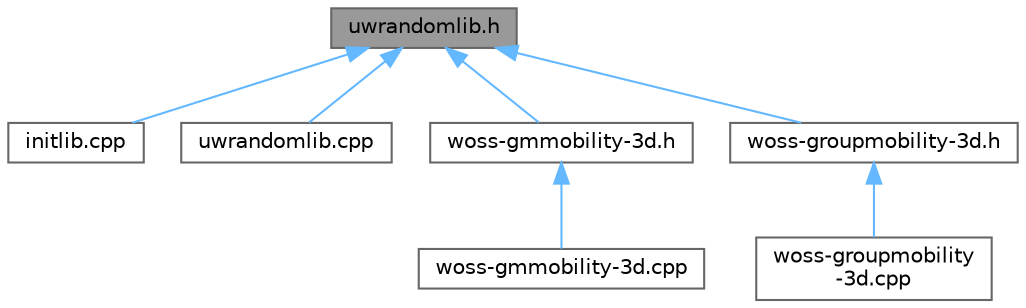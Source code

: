 digraph "uwrandomlib.h"
{
 // LATEX_PDF_SIZE
  bgcolor="transparent";
  edge [fontname=Helvetica,fontsize=10,labelfontname=Helvetica,labelfontsize=10];
  node [fontname=Helvetica,fontsize=10,shape=box,height=0.2,width=0.4];
  Node1 [id="Node000001",label="uwrandomlib.h",height=0.2,width=0.4,color="gray40", fillcolor="grey60", style="filled", fontcolor="black",tooltip="Random function header."];
  Node1 -> Node2 [id="edge1_Node000001_Node000002",dir="back",color="steelblue1",style="solid",tooltip=" "];
  Node2 [id="Node000002",label="initlib.cpp",height=0.2,width=0.4,color="grey40", fillcolor="white", style="filled",URL="$DESERT__Framework_2DESERT_2mobility_2uwrandomlib_2initlib_8cpp.html",tooltip=" "];
  Node1 -> Node3 [id="edge2_Node000001_Node000003",dir="back",color="steelblue1",style="solid",tooltip=" "];
  Node3 [id="Node000003",label="uwrandomlib.cpp",height=0.2,width=0.4,color="grey40", fillcolor="white", style="filled",URL="$uwrandomlib_8cpp.html",tooltip="Library of random variable functions."];
  Node1 -> Node4 [id="edge3_Node000001_Node000004",dir="back",color="steelblue1",style="solid",tooltip=" "];
  Node4 [id="Node000004",label="woss-gmmobility-3d.h",height=0.2,width=0.4,color="grey40", fillcolor="white", style="filled",URL="$woss-gmmobility-3d_8h.html",tooltip="This is a Gauss-Markov random mobility model designed to use with WOSS (World Ocean Simulation System..."];
  Node4 -> Node5 [id="edge4_Node000004_Node000005",dir="back",color="steelblue1",style="solid",tooltip=" "];
  Node5 [id="Node000005",label="woss-gmmobility-3d.cpp",height=0.2,width=0.4,color="grey40", fillcolor="white", style="filled",URL="$woss-gmmobility-3d_8cpp.html",tooltip="Implements the Gauss-Markov mobility model."];
  Node1 -> Node6 [id="edge5_Node000001_Node000006",dir="back",color="steelblue1",style="solid",tooltip=" "];
  Node6 [id="Node000006",label="woss-groupmobility-3d.h",height=0.2,width=0.4,color="grey40", fillcolor="white", style="filled",URL="$woss-groupmobility-3d_8h.html",tooltip="This is a implementation of a leader-follower mobility model for WOSS (World Ocean Simulation System)..."];
  Node6 -> Node7 [id="edge6_Node000006_Node000007",dir="back",color="steelblue1",style="solid",tooltip=" "];
  Node7 [id="Node000007",label="woss-groupmobility\l-3d.cpp",height=0.2,width=0.4,color="grey40", fillcolor="white", style="filled",URL="$woss-groupmobility-3d_8cpp.html",tooltip="Implementation of GroupMobility-3D for WOSS framework."];
}
